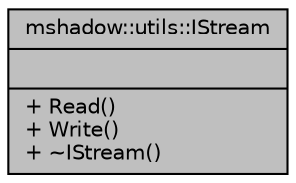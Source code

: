 digraph "mshadow::utils::IStream"
{
 // LATEX_PDF_SIZE
  edge [fontname="Helvetica",fontsize="10",labelfontname="Helvetica",labelfontsize="10"];
  node [fontname="Helvetica",fontsize="10",shape=record];
  Node1 [label="{mshadow::utils::IStream\n||+ Read()\l+ Write()\l+ ~IStream()\l}",height=0.2,width=0.4,color="black", fillcolor="grey75", style="filled", fontcolor="black",tooltip="interface of stream I/O, used to serialize data, mshadow does not restricted to only this interface i..."];
}
